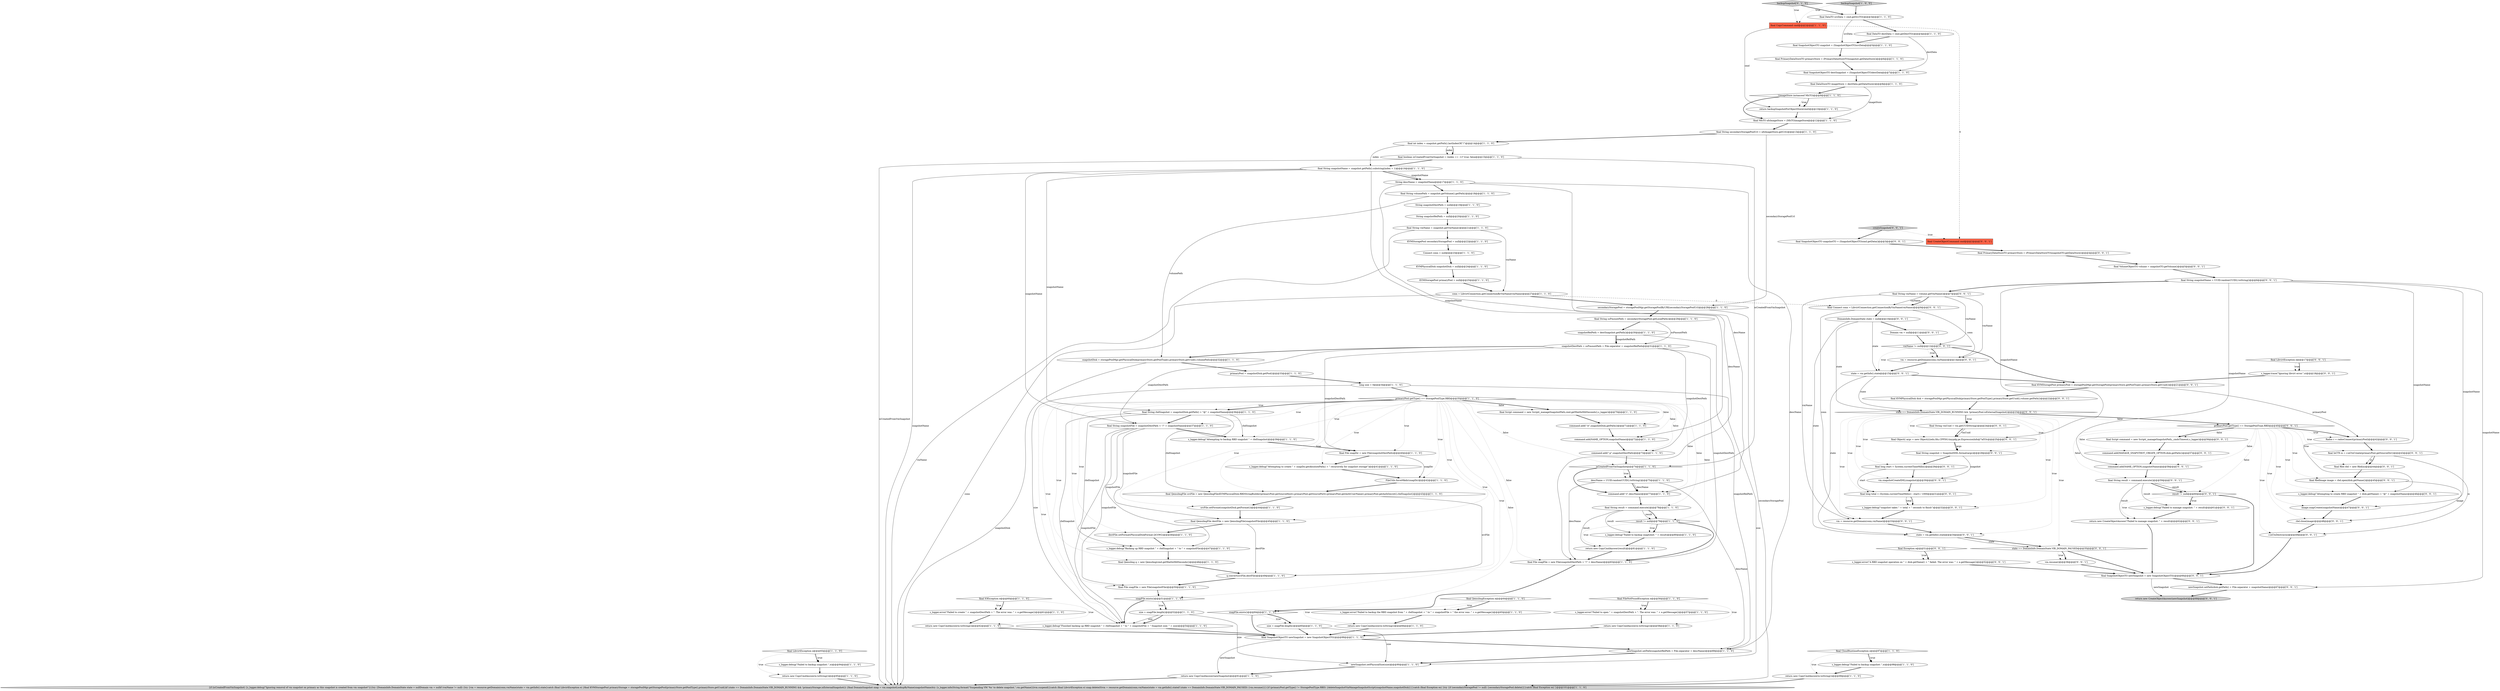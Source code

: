 digraph {
68 [style = filled, label = "final SnapshotObjectTO snapshot = (SnapshotObjectTO)srcData@@@5@@@['1', '1', '0']", fillcolor = white, shape = ellipse image = "AAA0AAABBB1BBB"];
12 [style = filled, label = "final SnapshotObjectTO destSnapshot = (SnapshotObjectTO)destData@@@7@@@['1', '1', '0']", fillcolor = white, shape = ellipse image = "AAA0AAABBB1BBB"];
133 [style = filled, label = "final KVMStoragePool primaryPool = storagePoolMgr.getStoragePool(primaryStore.getPoolType(),primaryStore.getUuid())@@@21@@@['0', '0', '1']", fillcolor = white, shape = ellipse image = "AAA0AAABBB3BBB"];
17 [style = filled, label = "final String snapshotName = snapshot.getPath().substring(index + 1)@@@16@@@['1', '1', '0']", fillcolor = white, shape = ellipse image = "AAA0AAABBB1BBB"];
36 [style = filled, label = "final PrimaryDataStoreTO primaryStore = (PrimaryDataStoreTO)snapshot.getDataStore()@@@6@@@['1', '1', '0']", fillcolor = white, shape = ellipse image = "AAA0AAABBB1BBB"];
100 [style = filled, label = "vm.snapshotCreateXML(snapshot)@@@30@@@['0', '0', '1']", fillcolor = white, shape = ellipse image = "AAA0AAABBB3BBB"];
11 [style = filled, label = "s_logger.debug(\"Finished backing up RBD snapshot \" + rbdSnapshot + \" to \" + snapshotFile + \" Snapshot size: \" + size)@@@54@@@['1', '1', '0']", fillcolor = white, shape = ellipse image = "AAA0AAABBB1BBB"];
93 [style = filled, label = "final Exception e@@@51@@@['0', '0', '1']", fillcolor = white, shape = diamond image = "AAA0AAABBB3BBB"];
77 [style = filled, label = "s_logger.debug(\"Failed to backup snapshot: \",e)@@@98@@@['1', '1', '0']", fillcolor = white, shape = ellipse image = "AAA0AAABBB1BBB"];
114 [style = filled, label = "state = vm.getInfo().state@@@15@@@['0', '0', '1']", fillcolor = white, shape = ellipse image = "AAA0AAABBB3BBB"];
94 [style = filled, label = "s_logger.debug(\"snapshot takes \" + total + \" seconds to finish\")@@@32@@@['0', '0', '1']", fillcolor = white, shape = ellipse image = "AAA0AAABBB3BBB"];
33 [style = filled, label = "final String result = command.execute()@@@78@@@['1', '1', '0']", fillcolor = white, shape = ellipse image = "AAA0AAABBB1BBB"];
30 [style = filled, label = "final String snapshotFile = snapshotDestPath + \"/\" + snapshotName@@@37@@@['1', '1', '0']", fillcolor = white, shape = ellipse image = "AAA0AAABBB1BBB"];
102 [style = filled, label = "final Object(( args = new Object((((edu.fdu.CPPDG.tinypdg.pe.ExpressionInfo@7af33c@@@25@@@['0', '0', '1']", fillcolor = white, shape = ellipse image = "AAA0AAABBB3BBB"];
111 [style = filled, label = "command.add(MANAGE_SNAPSTHOT_CREATE_OPTION,disk.getPath())@@@57@@@['0', '0', '1']", fillcolor = white, shape = ellipse image = "AAA0AAABBB3BBB"];
62 [style = filled, label = "final IOException e@@@60@@@['1', '1', '0']", fillcolor = white, shape = diamond image = "AAA0AAABBB1BBB"];
122 [style = filled, label = "newSnapshot.setPath(disk.getPath() + File.separator + snapshotName)@@@67@@@['0', '0', '1']", fillcolor = white, shape = ellipse image = "AAA0AAABBB3BBB"];
3 [style = filled, label = "final DataTO destData = cmd.getDestTO()@@@4@@@['1', '1', '0']", fillcolor = white, shape = ellipse image = "AAA0AAABBB1BBB"];
80 [style = filled, label = "s_logger.debug(\"Backing up RBD snapshot \" + rbdSnapshot + \" to \" + snapshotFile)@@@47@@@['1', '1', '0']", fillcolor = white, shape = ellipse image = "AAA0AAABBB1BBB"];
86 [style = filled, label = "s_logger.debug(\"Failed to manage snapshot: \" + result)@@@61@@@['0', '0', '1']", fillcolor = white, shape = ellipse image = "AAA0AAABBB3BBB"];
35 [style = filled, label = "s_logger.debug(\"Failed to backup snaptshot: \" + result)@@@80@@@['1', '1', '0']", fillcolor = white, shape = ellipse image = "AAA0AAABBB1BBB"];
44 [style = filled, label = "size = snapFile.length()@@@85@@@['1', '1', '0']", fillcolor = white, shape = ellipse image = "AAA0AAABBB1BBB"];
22 [style = filled, label = "String snapshotRelPath = null@@@20@@@['1', '1', '0']", fillcolor = white, shape = ellipse image = "AAA0AAABBB1BBB"];
42 [style = filled, label = "final QemuImgException e@@@64@@@['1', '1', '0']", fillcolor = white, shape = diamond image = "AAA0AAABBB1BBB"];
66 [style = filled, label = "return new CopyCmdAnswer(e.toString())@@@95@@@['1', '1', '0']", fillcolor = white, shape = ellipse image = "AAA0AAABBB1BBB"];
76 [style = filled, label = "command.add(\"-p\",snapshotDestPath)@@@73@@@['1', '1', '0']", fillcolor = white, shape = ellipse image = "AAA0AAABBB1BBB"];
19 [style = filled, label = "final CloudRuntimeException e@@@97@@@['1', '1', '0']", fillcolor = white, shape = diamond image = "AAA0AAABBB1BBB"];
96 [style = filled, label = "r.ioCtxDestroy(io)@@@49@@@['0', '0', '1']", fillcolor = white, shape = ellipse image = "AAA0AAABBB3BBB"];
60 [style = filled, label = "final QemuImgFile srcFile = new QemuImgFile(KVMPhysicalDisk.RBDStringBuilder(primaryPool.getSourceHost(),primaryPool.getSourcePort(),primaryPool.getAuthUserName(),primaryPool.getAuthSecret(),rbdSnapshot))@@@43@@@['1', '1', '0']", fillcolor = white, shape = ellipse image = "AAA0AAABBB1BBB"];
108 [style = filled, label = "state == DomainInfo.DomainState.VIR_DOMAIN_RUNNING && !primaryPool.isExternalSnapshot()@@@23@@@['0', '0', '1']", fillcolor = white, shape = diamond image = "AAA0AAABBB3BBB"];
112 [style = filled, label = "s_logger.debug(\"Attempting to create RBD snapshot \" + disk.getName() + \"@\" + snapshotName)@@@46@@@['0', '0', '1']", fillcolor = white, shape = ellipse image = "AAA0AAABBB3BBB"];
0 [style = filled, label = "String descName = snapshotName@@@17@@@['1', '1', '0']", fillcolor = white, shape = ellipse image = "AAA0AAABBB1BBB"];
75 [style = filled, label = "final QemuImgFile destFile = new QemuImgFile(snapshotFile)@@@45@@@['1', '1', '0']", fillcolor = white, shape = ellipse image = "AAA0AAABBB1BBB"];
55 [style = filled, label = "snapshotDestPath = ssPmountPath + File.separator + snapshotRelPath@@@31@@@['1', '1', '0']", fillcolor = white, shape = ellipse image = "AAA0AAABBB1BBB"];
113 [style = filled, label = "final String vmUuid = vm.getUUIDString()@@@24@@@['0', '0', '1']", fillcolor = white, shape = ellipse image = "AAA0AAABBB3BBB"];
117 [style = filled, label = "state == DomainInfo.DomainState.VIR_DOMAIN_PAUSED@@@35@@@['0', '0', '1']", fillcolor = white, shape = diamond image = "AAA0AAABBB3BBB"];
38 [style = filled, label = "final String ssPmountPath = secondaryStoragePool.getLocalPath()@@@29@@@['1', '1', '0']", fillcolor = white, shape = ellipse image = "AAA0AAABBB1BBB"];
13 [style = filled, label = "return backupSnapshotForObjectStore(cmd)@@@10@@@['1', '1', '0']", fillcolor = white, shape = ellipse image = "AAA0AAABBB1BBB"];
39 [style = filled, label = "srcFile.setFormat(snapshotDisk.getFormat())@@@44@@@['1', '1', '0']", fillcolor = white, shape = ellipse image = "AAA0AAABBB1BBB"];
131 [style = filled, label = "final KVMPhysicalDisk disk = storagePoolMgr.getPhysicalDisk(primaryStore.getPoolType(),primaryStore.getUuid(),volume.getPath())@@@22@@@['0', '0', '1']", fillcolor = white, shape = ellipse image = "AAA0AAABBB3BBB"];
47 [style = filled, label = "final Script command = new Script(_manageSnapshotPath,cmd.getWaitInMillSeconds(),s_logger)@@@70@@@['1', '1', '0']", fillcolor = white, shape = ellipse image = "AAA0AAABBB1BBB"];
78 [style = filled, label = "conn = LibvirtConnection.getConnectionByVmName(vmName)@@@27@@@['1', '1', '0']", fillcolor = white, shape = ellipse image = "AAA0AAABBB1BBB"];
104 [style = filled, label = "final LibvirtException e@@@17@@@['0', '0', '1']", fillcolor = white, shape = diamond image = "AAA0AAABBB3BBB"];
107 [style = filled, label = "primaryPool.getType() == StoragePoolType.RBD@@@40@@@['0', '0', '1']", fillcolor = white, shape = diamond image = "AAA0AAABBB3BBB"];
126 [style = filled, label = "final Script command = new Script(_manageSnapshotPath,_cmdsTimeout,s_logger)@@@56@@@['0', '0', '1']", fillcolor = white, shape = ellipse image = "AAA0AAABBB3BBB"];
2 [style = filled, label = "KVMPhysicalDisk snapshotDisk = null@@@24@@@['1', '1', '0']", fillcolor = white, shape = ellipse image = "AAA0AAABBB1BBB"];
71 [style = filled, label = "isCreatedFromVmSnapshot@@@74@@@['1', '1', '0']", fillcolor = white, shape = diamond image = "AAA0AAABBB1BBB"];
79 [style = filled, label = "snapshotDisk = storagePoolMgr.getPhysicalDisk(primaryStore.getPoolType(),primaryStore.getUuid(),volumePath)@@@32@@@['1', '1', '0']", fillcolor = white, shape = ellipse image = "AAA0AAABBB1BBB"];
121 [style = filled, label = "Domain vm = null@@@11@@@['0', '0', '1']", fillcolor = white, shape = ellipse image = "AAA0AAABBB3BBB"];
8 [style = filled, label = "!(imageStore instanceof NfsTO)@@@9@@@['1', '1', '0']", fillcolor = white, shape = diamond image = "AAA0AAABBB1BBB"];
27 [style = filled, label = "final NfsTO nfsImageStore = (NfsTO)imageStore@@@12@@@['1', '1', '0']", fillcolor = white, shape = ellipse image = "AAA0AAABBB1BBB"];
9 [style = filled, label = "final String vmName = snapshot.getVmName()@@@21@@@['1', '1', '0']", fillcolor = white, shape = ellipse image = "AAA0AAABBB1BBB"];
46 [style = filled, label = "final String rbdSnapshot = snapshotDisk.getPath() + \"@\" + snapshotName@@@36@@@['1', '1', '0']", fillcolor = white, shape = ellipse image = "AAA0AAABBB1BBB"];
89 [style = filled, label = "rbd.close(image)@@@48@@@['0', '0', '1']", fillcolor = white, shape = ellipse image = "AAA0AAABBB3BBB"];
90 [style = filled, label = "vmName != null@@@12@@@['0', '0', '1']", fillcolor = white, shape = diamond image = "AAA0AAABBB3BBB"];
99 [style = filled, label = "return new CreateObjectAnswer(newSnapshot)@@@68@@@['0', '0', '1']", fillcolor = lightgray, shape = ellipse image = "AAA0AAABBB3BBB"];
130 [style = filled, label = "final CreateObjectCommand cmd@@@2@@@['0', '0', '1']", fillcolor = tomato, shape = box image = "AAA0AAABBB3BBB"];
58 [style = filled, label = "command.add(\"-t\",descName)@@@77@@@['1', '1', '0']", fillcolor = white, shape = ellipse image = "AAA0AAABBB1BBB"];
20 [style = filled, label = "final File snapFile = new File(snapshotDestPath + \"/\" + descName)@@@83@@@['1', '1', '0']", fillcolor = white, shape = ellipse image = "AAA0AAABBB1BBB"];
48 [style = filled, label = "final SnapshotObjectTO newSnapshot = new SnapshotObjectTO()@@@88@@@['1', '1', '0']", fillcolor = white, shape = ellipse image = "AAA0AAABBB1BBB"];
95 [style = filled, label = "state = vm.getInfo().state@@@34@@@['0', '0', '1']", fillcolor = white, shape = ellipse image = "AAA0AAABBB3BBB"];
50 [style = filled, label = "newSnapshot.setPhysicalSize(size)@@@90@@@['1', '1', '0']", fillcolor = white, shape = ellipse image = "AAA0AAABBB1BBB"];
106 [style = filled, label = "final SnapshotObjectTO newSnapshot = new SnapshotObjectTO()@@@66@@@['0', '0', '1']", fillcolor = white, shape = ellipse image = "AAA0AAABBB3BBB"];
21 [style = filled, label = "backupSnapshot['1', '0', '0']", fillcolor = lightgray, shape = diamond image = "AAA0AAABBB1BBB"];
34 [style = filled, label = "Connect conn = null@@@23@@@['1', '1', '0']", fillcolor = white, shape = ellipse image = "AAA0AAABBB1BBB"];
59 [style = filled, label = "snapFile.exists()@@@51@@@['1', '1', '0']", fillcolor = white, shape = diamond image = "AAA0AAABBB1BBB"];
18 [style = filled, label = "return new CopyCmdAnswer(e.toString())@@@58@@@['1', '1', '0']", fillcolor = white, shape = ellipse image = "AAA0AAABBB1BBB"];
103 [style = filled, label = "final RbdImage image = rbd.open(disk.getName())@@@45@@@['0', '0', '1']", fillcolor = white, shape = ellipse image = "AAA0AAABBB3BBB"];
105 [style = filled, label = "vm = resource.getDomain(conn,vmName)@@@14@@@['0', '0', '1']", fillcolor = white, shape = ellipse image = "AAA0AAABBB3BBB"];
92 [style = filled, label = "final SnapshotObjectTO snapshotTO = (SnapshotObjectTO)cmd.getData()@@@3@@@['0', '0', '1']", fillcolor = white, shape = ellipse image = "AAA0AAABBB3BBB"];
91 [style = filled, label = "s_logger.error(\"A RBD snapshot operation on \" + disk.getName() + \" failed. The error was: \" + e.getMessage())@@@52@@@['0', '0', '1']", fillcolor = white, shape = ellipse image = "AAA0AAABBB3BBB"];
74 [style = filled, label = "return new CopyCmdAnswer(newSnapshot)@@@91@@@['1', '1', '0']", fillcolor = white, shape = ellipse image = "AAA0AAABBB1BBB"];
81 [style = filled, label = "final File snapDir = new File(snapshotDestPath)@@@40@@@['1', '1', '0']", fillcolor = white, shape = ellipse image = "AAA0AAABBB1BBB"];
124 [style = filled, label = "vm.resume()@@@36@@@['0', '0', '1']", fillcolor = white, shape = ellipse image = "AAA0AAABBB3BBB"];
32 [style = filled, label = "descName = UUID.randomUUID().toString()@@@75@@@['1', '1', '0']", fillcolor = white, shape = ellipse image = "AAA0AAABBB1BBB"];
24 [style = filled, label = "String snapshotDestPath = null@@@19@@@['1', '1', '0']", fillcolor = white, shape = ellipse image = "AAA0AAABBB1BBB"];
109 [style = filled, label = "final Rbd rbd = new Rbd(io)@@@44@@@['0', '0', '1']", fillcolor = white, shape = ellipse image = "AAA0AAABBB3BBB"];
65 [style = filled, label = "final LibvirtException e@@@93@@@['1', '1', '0']", fillcolor = white, shape = diamond image = "AAA0AAABBB1BBB"];
115 [style = filled, label = "vm = resource.getDomain(conn,vmName)@@@33@@@['0', '0', '1']", fillcolor = white, shape = ellipse image = "AAA0AAABBB3BBB"];
73 [style = filled, label = "s_logger.error(\"Failed to open \" + snapshotDestPath + \". The error was: \" + e.getMessage())@@@57@@@['1', '1', '0']", fillcolor = white, shape = ellipse image = "AAA0AAABBB1BBB"];
116 [style = filled, label = "DomainInfo.DomainState state = null@@@10@@@['0', '0', '1']", fillcolor = white, shape = ellipse image = "AAA0AAABBB3BBB"];
97 [style = filled, label = "final Connect conn = LibvirtConnection.getConnectionByVmName(vmName)@@@9@@@['0', '0', '1']", fillcolor = white, shape = ellipse image = "AAA0AAABBB3BBB"];
5 [style = filled, label = "final String volumePath = snapshot.getVolume().getPath()@@@18@@@['1', '1', '0']", fillcolor = white, shape = ellipse image = "AAA0AAABBB1BBB"];
128 [style = filled, label = "command.add(NAME_OPTION,snapshotName)@@@58@@@['0', '0', '1']", fillcolor = white, shape = ellipse image = "AAA0AAABBB3BBB"];
37 [style = filled, label = "primaryPool.getType() == StoragePoolType.RBD@@@35@@@['1', '1', '0']", fillcolor = white, shape = diamond image = "AAA0AAABBB1BBB"];
123 [style = filled, label = "final String snapshot = SnapshotXML.format(args)@@@28@@@['0', '0', '1']", fillcolor = white, shape = ellipse image = "AAA0AAABBB3BBB"];
28 [style = filled, label = "s_logger.error(\"Failed to create \" + snapshotDestPath + \". The error was: \" + e.getMessage())@@@61@@@['1', '1', '0']", fillcolor = white, shape = ellipse image = "AAA0AAABBB1BBB"];
52 [style = filled, label = "size = snapFile.length()@@@52@@@['1', '1', '0']", fillcolor = white, shape = ellipse image = "AAA0AAABBB1BBB"];
41 [style = filled, label = "command.add(\"-b\",snapshotDisk.getPath())@@@71@@@['1', '1', '0']", fillcolor = white, shape = ellipse image = "AAA0AAABBB1BBB"];
26 [style = filled, label = "final DataStoreTO imageStore = destData.getDataStore()@@@8@@@['1', '1', '0']", fillcolor = white, shape = ellipse image = "AAA0AAABBB1BBB"];
64 [style = filled, label = "return new CopyCmdAnswer(result)@@@81@@@['1', '1', '0']", fillcolor = white, shape = ellipse image = "AAA0AAABBB1BBB"];
4 [style = filled, label = "snapFile.exists()@@@84@@@['1', '1', '0']", fillcolor = white, shape = diamond image = "AAA0AAABBB1BBB"];
110 [style = filled, label = "final PrimaryDataStoreTO primaryStore = (PrimaryDataStoreTO)snapshotTO.getDataStore()@@@4@@@['0', '0', '1']", fillcolor = white, shape = ellipse image = "AAA0AAABBB3BBB"];
98 [style = filled, label = "final long total = (System.currentTimeMillis() - start) / 1000@@@31@@@['0', '0', '1']", fillcolor = white, shape = ellipse image = "AAA0AAABBB3BBB"];
129 [style = filled, label = "final long start = System.currentTimeMillis()@@@29@@@['0', '0', '1']", fillcolor = white, shape = ellipse image = "AAA0AAABBB3BBB"];
16 [style = filled, label = "q.convert(srcFile,destFile)@@@49@@@['1', '1', '0']", fillcolor = white, shape = ellipse image = "AAA0AAABBB1BBB"];
45 [style = filled, label = "command.add(NAME_OPTION,snapshotName)@@@72@@@['1', '1', '0']", fillcolor = white, shape = ellipse image = "AAA0AAABBB1BBB"];
132 [style = filled, label = "final String vmName = volume.getVmName()@@@7@@@['0', '0', '1']", fillcolor = white, shape = ellipse image = "AAA0AAABBB3BBB"];
40 [style = filled, label = "snapshotRelPath = destSnapshot.getPath()@@@30@@@['1', '1', '0']", fillcolor = white, shape = ellipse image = "AAA0AAABBB1BBB"];
31 [style = filled, label = "return new CopyCmdAnswer(e.toString())@@@62@@@['1', '1', '0']", fillcolor = white, shape = ellipse image = "AAA0AAABBB1BBB"];
23 [style = filled, label = "final DataTO srcData = cmd.getSrcTO()@@@3@@@['1', '1', '0']", fillcolor = white, shape = ellipse image = "AAA0AAABBB1BBB"];
87 [style = filled, label = "s_logger.trace(\"Ignoring libvirt error.\",e)@@@18@@@['0', '0', '1']", fillcolor = white, shape = ellipse image = "AAA0AAABBB3BBB"];
125 [style = filled, label = "final IoCTX io = r.ioCtxCreate(primaryPool.getSourceDir())@@@43@@@['0', '0', '1']", fillcolor = white, shape = ellipse image = "AAA0AAABBB3BBB"];
7 [style = filled, label = "KVMStoragePool primaryPool = null@@@25@@@['1', '1', '0']", fillcolor = white, shape = ellipse image = "AAA0AAABBB1BBB"];
63 [style = filled, label = "return new CopyCmdAnswer(e.toString())@@@66@@@['1', '1', '0']", fillcolor = white, shape = ellipse image = "AAA0AAABBB1BBB"];
120 [style = filled, label = "createSnapshot['0', '0', '1']", fillcolor = lightgray, shape = diamond image = "AAA0AAABBB3BBB"];
127 [style = filled, label = "return new CreateObjectAnswer(\"Failed to manage snapshot: \" + result)@@@62@@@['0', '0', '1']", fillcolor = white, shape = ellipse image = "AAA0AAABBB3BBB"];
57 [style = filled, label = "final int index = snapshot.getPath().lastIndexOf(\"/\")@@@14@@@['1', '1', '0']", fillcolor = white, shape = ellipse image = "AAA0AAABBB1BBB"];
88 [style = filled, label = "image.snapCreate(snapshotName)@@@47@@@['0', '0', '1']", fillcolor = white, shape = ellipse image = "AAA0AAABBB3BBB"];
134 [style = filled, label = "final VolumeObjectTO volume = snapshotTO.getVolume()@@@5@@@['0', '0', '1']", fillcolor = white, shape = ellipse image = "AAA0AAABBB3BBB"];
54 [style = filled, label = "final String secondaryStoragePoolUrl = nfsImageStore.getUrl()@@@13@@@['1', '1', '0']", fillcolor = white, shape = ellipse image = "AAA0AAABBB1BBB"];
56 [style = filled, label = "primaryPool = snapshotDisk.getPool()@@@33@@@['1', '1', '0']", fillcolor = white, shape = ellipse image = "AAA0AAABBB1BBB"];
25 [style = filled, label = "s_logger.debug(\"Attempting to backup RBD snapshot \" + rbdSnapshot)@@@39@@@['1', '1', '0']", fillcolor = white, shape = ellipse image = "AAA0AAABBB1BBB"];
15 [style = filled, label = "secondaryStoragePool = storagePoolMgr.getStoragePoolByURI(secondaryStoragePoolUrl)@@@28@@@['1', '1', '0']", fillcolor = white, shape = ellipse image = "AAA0AAABBB1BBB"];
6 [style = filled, label = "KVMStoragePool secondaryStoragePool = null@@@22@@@['1', '1', '0']", fillcolor = white, shape = ellipse image = "AAA0AAABBB1BBB"];
67 [style = filled, label = "destFile.setFormat(PhysicalDiskFormat.QCOW2)@@@46@@@['1', '1', '0']", fillcolor = white, shape = ellipse image = "AAA0AAABBB1BBB"];
10 [style = filled, label = "long size = 0@@@34@@@['1', '1', '0']", fillcolor = white, shape = ellipse image = "AAA0AAABBB1BBB"];
82 [style = filled, label = "return new CopyCmdAnswer(e.toString())@@@99@@@['1', '1', '0']", fillcolor = white, shape = ellipse image = "AAA0AAABBB1BBB"];
70 [style = filled, label = "final CopyCommand cmd@@@2@@@['1', '1', '0']", fillcolor = tomato, shape = box image = "AAA0AAABBB1BBB"];
84 [style = filled, label = "backupSnapshot['0', '1', '0']", fillcolor = lightgray, shape = diamond image = "AAA0AAABBB2BBB"];
43 [style = filled, label = "s_logger.error(\"Failed to backup the RBD snapshot from \" + rbdSnapshot + \" to \" + snapshotFile + \" the error was: \" + e.getMessage())@@@65@@@['1', '1', '0']", fillcolor = white, shape = ellipse image = "AAA0AAABBB1BBB"];
72 [style = filled, label = "result != null@@@79@@@['1', '1', '0']", fillcolor = white, shape = diamond image = "AAA0AAABBB1BBB"];
83 [style = filled, label = "s_logger.debug(\"Failed to backup snapshot: \",e)@@@94@@@['1', '1', '0']", fillcolor = white, shape = ellipse image = "AAA0AAABBB1BBB"];
85 [style = filled, label = "Rados r = radosConnect(primaryPool)@@@42@@@['0', '0', '1']", fillcolor = white, shape = ellipse image = "AAA0AAABBB3BBB"];
101 [style = filled, label = "result != null@@@60@@@['0', '0', '1']", fillcolor = white, shape = diamond image = "AAA0AAABBB3BBB"];
61 [style = filled, label = "final QemuImg q = new QemuImg(cmd.getWaitInMillSeconds())@@@48@@@['1', '1', '0']", fillcolor = white, shape = ellipse image = "AAA0AAABBB1BBB"];
69 [style = filled, label = "FileUtils.forceMkdir(snapDir)@@@42@@@['1', '1', '0']", fillcolor = white, shape = ellipse image = "AAA0AAABBB1BBB"];
1 [style = filled, label = "newSnapshot.setPath(snapshotRelPath + File.separator + descName)@@@89@@@['1', '1', '0']", fillcolor = white, shape = ellipse image = "AAA0AAABBB1BBB"];
51 [style = filled, label = "final FileNotFoundException e@@@56@@@['1', '1', '0']", fillcolor = white, shape = diamond image = "AAA0AAABBB1BBB"];
49 [style = filled, label = "final boolean isCreatedFromVmSnapshot = (index == -1)? true: false@@@15@@@['1', '1', '0']", fillcolor = white, shape = ellipse image = "AAA0AAABBB1BBB"];
14 [style = filled, label = "{if (isCreatedFromVmSnapshot) {s_logger.debug(\"Ignoring removal of vm snapshot on primary as this snapshot is created from vm snapshot\")}{try {DomainInfo.DomainState state = nullDomain vm = nullif (vmName != null) {try {vm = resource.getDomain(conn,vmName)state = vm.getInfo().state}catch (final LibvirtException e) }final KVMStoragePool primaryStorage = storagePoolMgr.getStoragePool(primaryStore.getPoolType(),primaryStore.getUuid())if (state == DomainInfo.DomainState.VIR_DOMAIN_RUNNING && !primaryStorage.isExternalSnapshot()) {final DomainSnapshot snap = vm.snapshotLookupByName(snapshotName)try {s_logger.info(String.format(\"Suspending VM '%s' to delete snapshot,\",vm.getName()))vm.suspend()}catch (final LibvirtException e) snap.delete(0)vm = resource.getDomain(conn,vmName)state = vm.getInfo().stateif (state == DomainInfo.DomainState.VIR_DOMAIN_PAUSED) {vm.resume()}}{if (primaryPool.getType() != StoragePoolType.RBD) {deleteSnapshotViaManageSnapshotScript(snapshotName,snapshotDisk)}}}catch (final Exception ex) }try {if (secondaryStoragePool != null) {secondaryStoragePool.delete()}}catch (final Exception ex) }@@@101@@@['1', '1', '0']", fillcolor = lightgray, shape = ellipse image = "AAA0AAABBB1BBB"];
53 [style = filled, label = "final File snapFile = new File(snapshotFile)@@@50@@@['1', '1', '0']", fillcolor = white, shape = ellipse image = "AAA0AAABBB1BBB"];
118 [style = filled, label = "final String snapshotName = UUID.randomUUID().toString()@@@6@@@['0', '0', '1']", fillcolor = white, shape = ellipse image = "AAA0AAABBB3BBB"];
119 [style = filled, label = "final String result = command.execute()@@@59@@@['0', '0', '1']", fillcolor = white, shape = ellipse image = "AAA0AAABBB3BBB"];
29 [style = filled, label = "s_logger.debug(\"Attempting to create \" + snapDir.getAbsolutePath() + \" recursively for snapshot storage\")@@@41@@@['1', '1', '0']", fillcolor = white, shape = ellipse image = "AAA0AAABBB1BBB"];
101->86 [style = dotted, label="true"];
70->13 [style = solid, label="cmd"];
127->106 [style = bold, label=""];
119->101 [style = solid, label="result"];
65->66 [style = dotted, label="true"];
17->46 [style = solid, label="snapshotName"];
116->121 [style = bold, label=""];
78->97 [style = dashed, label="0"];
44->50 [style = solid, label="size"];
55->79 [style = bold, label=""];
38->40 [style = bold, label=""];
69->60 [style = bold, label=""];
93->91 [style = dotted, label="true"];
25->81 [style = bold, label=""];
37->46 [style = dotted, label="true"];
46->80 [style = solid, label="rbdSnapshot"];
89->96 [style = bold, label=""];
44->48 [style = bold, label=""];
4->44 [style = dotted, label="true"];
79->56 [style = bold, label=""];
95->117 [style = bold, label=""];
59->52 [style = bold, label=""];
37->45 [style = dotted, label="false"];
37->33 [style = dotted, label="false"];
84->70 [style = dotted, label="true"];
100->98 [style = bold, label=""];
59->52 [style = dotted, label="true"];
88->89 [style = bold, label=""];
115->95 [style = bold, label=""];
86->127 [style = bold, label=""];
108->94 [style = dotted, label="true"];
71->58 [style = bold, label=""];
37->29 [style = dotted, label="true"];
105->114 [style = bold, label=""];
37->60 [style = dotted, label="true"];
108->95 [style = dotted, label="true"];
40->55 [style = solid, label="snapshotRelPath"];
81->29 [style = bold, label=""];
116->114 [style = solid, label="state"];
95->117 [style = solid, label="state"];
62->28 [style = bold, label=""];
33->72 [style = bold, label=""];
85->125 [style = bold, label=""];
37->75 [style = dotted, label="true"];
37->59 [style = dotted, label="true"];
3->68 [style = bold, label=""];
120->130 [style = dotted, label="true"];
34->2 [style = bold, label=""];
71->32 [style = bold, label=""];
84->23 [style = bold, label=""];
119->101 [style = bold, label=""];
45->76 [style = bold, label=""];
107->111 [style = dotted, label="false"];
106->122 [style = bold, label=""];
9->14 [style = solid, label="vmName"];
18->48 [style = bold, label=""];
123->129 [style = bold, label=""];
48->74 [style = solid, label="newSnapshot"];
103->112 [style = bold, label=""];
37->67 [style = dotted, label="true"];
51->18 [style = dotted, label="true"];
90->105 [style = dotted, label="true"];
132->97 [style = solid, label="vmName"];
19->82 [style = dotted, label="true"];
72->35 [style = bold, label=""];
60->39 [style = bold, label=""];
9->78 [style = solid, label="vmName"];
111->128 [style = bold, label=""];
46->25 [style = solid, label="rbdSnapshot"];
32->20 [style = solid, label="descName"];
91->106 [style = bold, label=""];
128->119 [style = bold, label=""];
8->13 [style = dotted, label="true"];
37->71 [style = dotted, label="false"];
114->108 [style = solid, label="state"];
10->11 [style = solid, label="size"];
118->88 [style = solid, label="snapshotName"];
125->109 [style = solid, label="io"];
10->37 [style = bold, label=""];
80->61 [style = bold, label=""];
37->72 [style = dotted, label="false"];
43->63 [style = bold, label=""];
70->130 [style = dashed, label="0"];
41->45 [style = bold, label=""];
17->30 [style = solid, label="snapshotName"];
117->124 [style = bold, label=""];
0->20 [style = solid, label="descName"];
129->98 [style = solid, label="start"];
15->38 [style = bold, label=""];
23->68 [style = solid, label="srcData"];
107->125 [style = dotted, label="true"];
107->128 [style = dotted, label="false"];
30->75 [style = solid, label="snapshotFile"];
108->117 [style = dotted, label="true"];
107->101 [style = dotted, label="false"];
20->4 [style = bold, label=""];
37->53 [style = dotted, label="true"];
107->112 [style = dotted, label="true"];
108->98 [style = dotted, label="true"];
65->83 [style = bold, label=""];
65->83 [style = dotted, label="true"];
123->100 [style = solid, label="snapshot"];
46->60 [style = solid, label="rbdSnapshot"];
107->85 [style = bold, label=""];
108->102 [style = dotted, label="true"];
113->102 [style = solid, label="vmUuid"];
22->9 [style = bold, label=""];
48->1 [style = bold, label=""];
132->90 [style = solid, label="vmName"];
79->14 [style = solid, label="snapshotDisk"];
118->112 [style = solid, label="snapshotName"];
16->53 [style = bold, label=""];
60->16 [style = solid, label="srcFile"];
8->27 [style = bold, label=""];
108->129 [style = dotted, label="true"];
54->57 [style = bold, label=""];
118->132 [style = bold, label=""];
131->108 [style = bold, label=""];
108->113 [style = bold, label=""];
97->115 [style = solid, label="conn"];
67->80 [style = bold, label=""];
13->27 [style = bold, label=""];
50->74 [style = bold, label=""];
5->24 [style = bold, label=""];
107->126 [style = dotted, label="false"];
30->80 [style = solid, label="snapshotFile"];
57->49 [style = bold, label=""];
52->11 [style = solid, label="size"];
63->48 [style = bold, label=""];
7->78 [style = bold, label=""];
37->30 [style = dotted, label="true"];
107->88 [style = dotted, label="true"];
37->20 [style = dotted, label="false"];
32->1 [style = solid, label="descName"];
98->94 [style = bold, label=""];
33->35 [style = solid, label="result"];
38->55 [style = solid, label="ssPmountPath"];
110->134 [style = bold, label=""];
33->72 [style = solid, label="result"];
118->128 [style = solid, label="snapshotName"];
121->90 [style = bold, label=""];
36->12 [style = bold, label=""];
118->102 [style = solid, label="snapshotName"];
61->16 [style = bold, label=""];
93->91 [style = bold, label=""];
19->77 [style = dotted, label="true"];
107->109 [style = dotted, label="true"];
82->14 [style = bold, label=""];
42->63 [style = dotted, label="true"];
75->16 [style = solid, label="destFile"];
118->122 [style = solid, label="snapshotName"];
15->14 [style = solid, label="secondaryStoragePool"];
125->109 [style = bold, label=""];
35->64 [style = bold, label=""];
101->86 [style = bold, label=""];
12->26 [style = bold, label=""];
92->110 [style = bold, label=""];
54->15 [style = solid, label="secondaryStoragePoolUrl"];
129->100 [style = bold, label=""];
103->89 [style = solid, label="image"];
26->8 [style = bold, label=""];
46->11 [style = solid, label="rbdSnapshot"];
107->85 [style = dotted, label="true"];
73->18 [style = bold, label=""];
97->116 [style = bold, label=""];
55->76 [style = solid, label="snapshotDestPath"];
2->7 [style = bold, label=""];
106->99 [style = solid, label="newSnapshot"];
125->96 [style = solid, label="io"];
37->80 [style = dotted, label="true"];
104->87 [style = dotted, label="true"];
56->10 [style = bold, label=""];
108->115 [style = dotted, label="true"];
42->43 [style = dotted, label="true"];
37->39 [style = dotted, label="true"];
108->123 [style = dotted, label="true"];
37->25 [style = dotted, label="true"];
71->32 [style = dotted, label="true"];
37->81 [style = dotted, label="true"];
112->88 [style = bold, label=""];
132->115 [style = solid, label="vmName"];
55->20 [style = solid, label="snapshotDestPath"];
64->20 [style = bold, label=""];
37->11 [style = dotted, label="true"];
40->1 [style = solid, label="snapshotRelPath"];
116->108 [style = solid, label="state"];
10->50 [style = solid, label="size"];
9->6 [style = bold, label=""];
17->45 [style = solid, label="snapshotName"];
126->111 [style = bold, label=""];
51->73 [style = dotted, label="true"];
72->35 [style = dotted, label="true"];
37->16 [style = dotted, label="true"];
119->86 [style = solid, label="result"];
4->48 [style = bold, label=""];
17->14 [style = solid, label="snapshotName"];
113->102 [style = bold, label=""];
55->30 [style = solid, label="snapshotDestPath"];
33->64 [style = solid, label="result"];
32->58 [style = bold, label=""];
40->55 [style = bold, label=""];
37->41 [style = dotted, label="false"];
46->30 [style = bold, label=""];
57->49 [style = solid, label="index"];
76->71 [style = bold, label=""];
8->13 [style = bold, label=""];
30->11 [style = solid, label="snapshotFile"];
114->133 [style = bold, label=""];
87->133 [style = bold, label=""];
107->96 [style = dotted, label="true"];
133->131 [style = bold, label=""];
77->82 [style = bold, label=""];
49->17 [style = bold, label=""];
97->105 [style = solid, label="conn"];
37->46 [style = bold, label=""];
37->47 [style = bold, label=""];
134->118 [style = bold, label=""];
101->127 [style = dotted, label="true"];
119->127 [style = solid, label="result"];
102->123 [style = bold, label=""];
52->50 [style = solid, label="size"];
83->66 [style = bold, label=""];
133->85 [style = solid, label="primaryPool"];
55->81 [style = solid, label="snapshotDestPath"];
1->50 [style = bold, label=""];
120->92 [style = bold, label=""];
17->0 [style = bold, label=""];
37->4 [style = dotted, label="false"];
74->14 [style = bold, label=""];
94->115 [style = bold, label=""];
28->31 [style = bold, label=""];
23->3 [style = bold, label=""];
37->47 [style = dotted, label="false"];
52->11 [style = bold, label=""];
101->106 [style = bold, label=""];
30->53 [style = solid, label="snapshotFile"];
107->89 [style = dotted, label="true"];
27->54 [style = bold, label=""];
116->95 [style = solid, label="state"];
68->36 [style = bold, label=""];
19->77 [style = bold, label=""];
104->87 [style = bold, label=""];
108->100 [style = dotted, label="true"];
81->69 [style = solid, label="snapDir"];
72->20 [style = bold, label=""];
117->106 [style = bold, label=""];
51->73 [style = bold, label=""];
107->126 [style = bold, label=""];
29->69 [style = bold, label=""];
53->59 [style = bold, label=""];
37->76 [style = dotted, label="false"];
31->48 [style = bold, label=""];
47->41 [style = bold, label=""];
62->31 [style = dotted, label="true"];
72->64 [style = dotted, label="true"];
98->94 [style = solid, label="total"];
11->48 [style = bold, label=""];
49->14 [style = solid, label="isCreatedFromVmSnapshot"];
107->103 [style = dotted, label="true"];
42->43 [style = bold, label=""];
39->75 [style = bold, label=""];
75->67 [style = bold, label=""];
30->25 [style = bold, label=""];
0->58 [style = solid, label="descName"];
78->14 [style = solid, label="conn"];
26->27 [style = solid, label="imageStore"];
108->107 [style = bold, label=""];
122->99 [style = bold, label=""];
24->22 [style = bold, label=""];
124->106 [style = bold, label=""];
32->58 [style = solid, label="descName"];
102->123 [style = solid, label="args"];
90->133 [style = bold, label=""];
37->61 [style = dotted, label="true"];
62->28 [style = dotted, label="true"];
108->107 [style = dotted, label="false"];
3->12 [style = solid, label="destData"];
17->0 [style = solid, label="snapshotName"];
107->119 [style = dotted, label="false"];
109->103 [style = bold, label=""];
90->114 [style = dotted, label="true"];
58->33 [style = bold, label=""];
117->124 [style = dotted, label="true"];
6->34 [style = bold, label=""];
49->71 [style = solid, label="isCreatedFromVmSnapshot"];
59->11 [style = bold, label=""];
37->69 [style = dotted, label="true"];
90->105 [style = bold, label=""];
0->1 [style = solid, label="descName"];
66->14 [style = bold, label=""];
5->79 [style = solid, label="volumePath"];
114->95 [style = solid, label="state"];
0->5 [style = bold, label=""];
21->23 [style = bold, label=""];
96->106 [style = bold, label=""];
78->15 [style = bold, label=""];
37->58 [style = dotted, label="false"];
21->70 [style = dotted, label="true"];
108->113 [style = dotted, label="true"];
57->17 [style = solid, label="index"];
4->44 [style = bold, label=""];
132->97 [style = bold, label=""];
132->105 [style = solid, label="vmName"];
}
